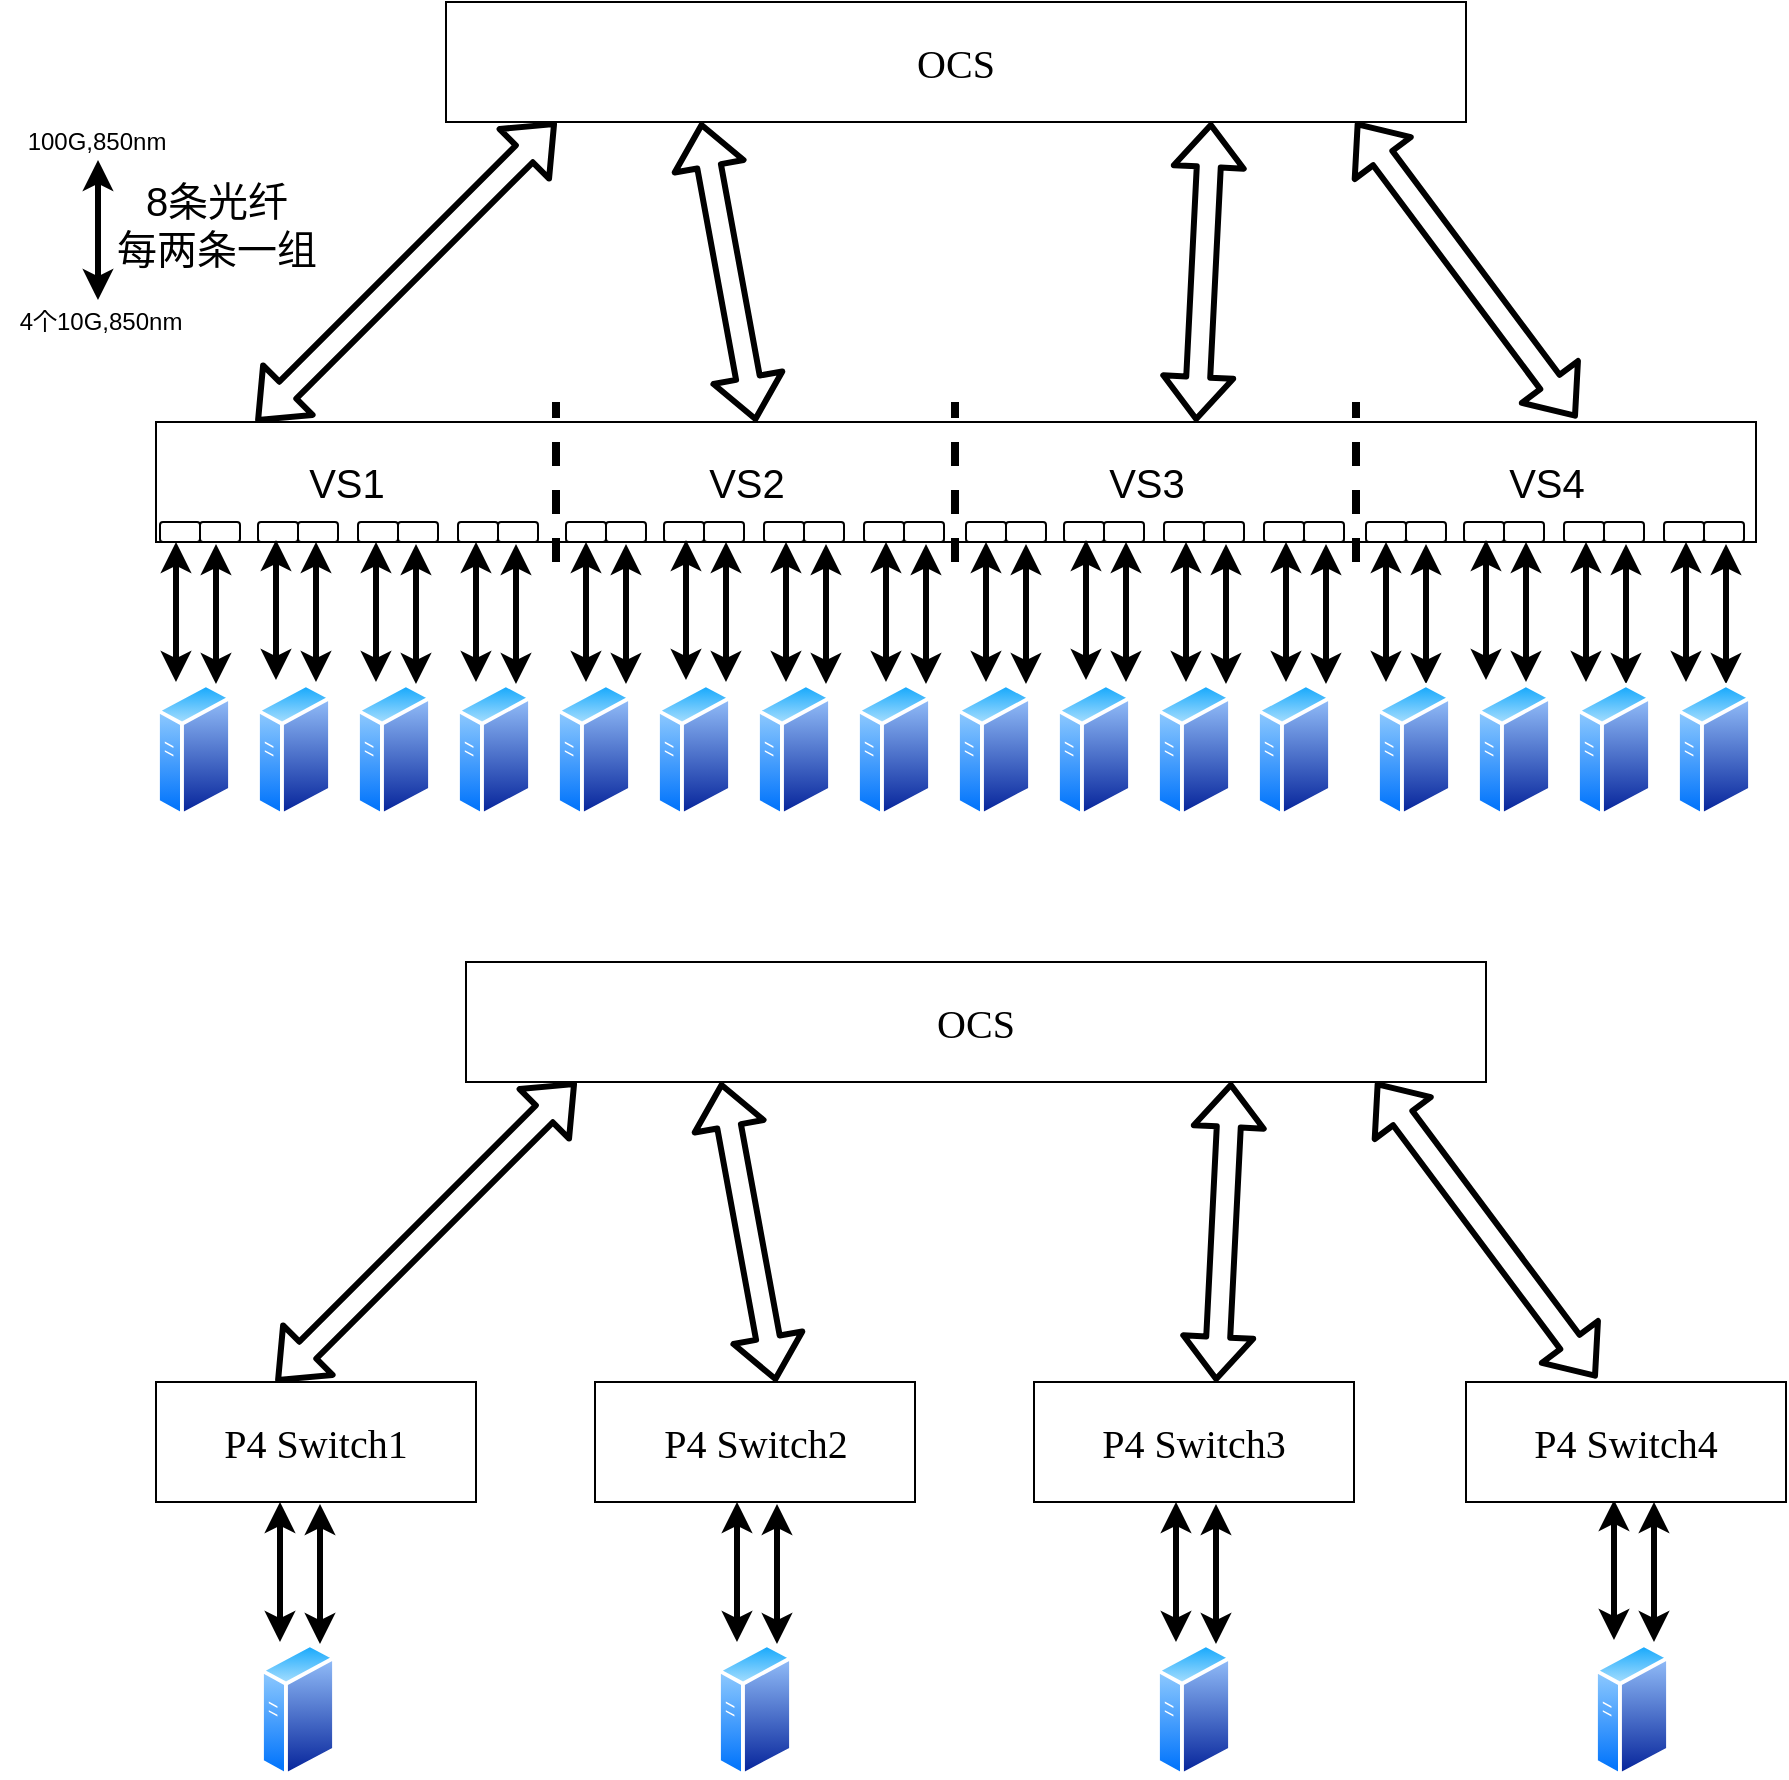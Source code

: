 <mxfile version="13.3.1" type="device"><diagram id="Zbfzdm3zHl3yhcTwbEre" name="Page-1"><mxGraphModel dx="1773" dy="624" grid="1" gridSize="10" guides="1" tooltips="1" connect="1" arrows="1" fold="1" page="1" pageScale="1" pageWidth="827" pageHeight="1169" math="0" shadow="0"><root><mxCell id="0"/><mxCell id="1" parent="0"/><mxCell id="KX4iB-2-bHSItp7Vtj6q-1" value="&lt;font face=&quot;Times New Roman&quot; style=&quot;font-size: 20px&quot;&gt;OCS&lt;/font&gt;" style="rounded=0;whiteSpace=wrap;html=1;" parent="1" vertex="1"><mxGeometry x="215" y="60" width="510" height="60" as="geometry"/></mxCell><mxCell id="KX4iB-2-bHSItp7Vtj6q-2" value="" style="rounded=0;whiteSpace=wrap;html=1;" parent="1" vertex="1"><mxGeometry x="70" y="270" width="800" height="60" as="geometry"/></mxCell><mxCell id="KX4iB-2-bHSItp7Vtj6q-3" value="" style="endArrow=none;dashed=1;html=1;strokeWidth=4;" parent="1" edge="1"><mxGeometry width="50" height="50" relative="1" as="geometry"><mxPoint x="270" y="340" as="sourcePoint"/><mxPoint x="270" y="260" as="targetPoint"/></mxGeometry></mxCell><mxCell id="KX4iB-2-bHSItp7Vtj6q-4" value="" style="endArrow=none;dashed=1;html=1;strokeWidth=4;" parent="1" edge="1"><mxGeometry width="50" height="50" relative="1" as="geometry"><mxPoint x="469.5" y="340" as="sourcePoint"/><mxPoint x="469.5" y="260" as="targetPoint"/></mxGeometry></mxCell><mxCell id="KX4iB-2-bHSItp7Vtj6q-5" value="" style="endArrow=none;dashed=1;html=1;strokeWidth=4;" parent="1" edge="1"><mxGeometry width="50" height="50" relative="1" as="geometry"><mxPoint x="670" y="340" as="sourcePoint"/><mxPoint x="670" y="260" as="targetPoint"/></mxGeometry></mxCell><mxCell id="KX4iB-2-bHSItp7Vtj6q-6" value="&lt;font style=&quot;font-size: 20px&quot;&gt;VS1&lt;/font&gt;" style="text;html=1;align=center;verticalAlign=middle;resizable=0;points=[];autosize=1;" parent="1" vertex="1"><mxGeometry x="140" y="290" width="50" height="20" as="geometry"/></mxCell><mxCell id="KX4iB-2-bHSItp7Vtj6q-7" value="&lt;font style=&quot;font-size: 20px&quot;&gt;VS2&lt;/font&gt;" style="text;html=1;align=center;verticalAlign=middle;resizable=0;points=[];autosize=1;" parent="1" vertex="1"><mxGeometry x="340" y="290" width="50" height="20" as="geometry"/></mxCell><mxCell id="KX4iB-2-bHSItp7Vtj6q-8" value="&lt;font style=&quot;font-size: 20px&quot;&gt;VS3&lt;/font&gt;" style="text;html=1;align=center;verticalAlign=middle;resizable=0;points=[];autosize=1;" parent="1" vertex="1"><mxGeometry x="540" y="290" width="50" height="20" as="geometry"/></mxCell><mxCell id="KX4iB-2-bHSItp7Vtj6q-9" value="&lt;font style=&quot;font-size: 20px&quot;&gt;VS4&lt;/font&gt;" style="text;html=1;align=center;verticalAlign=middle;resizable=0;points=[];autosize=1;" parent="1" vertex="1"><mxGeometry x="740" y="290" width="50" height="20" as="geometry"/></mxCell><mxCell id="KX4iB-2-bHSItp7Vtj6q-18" value="" style="group" parent="1" vertex="1" connectable="0"><mxGeometry x="72" y="320" width="189" height="10" as="geometry"/></mxCell><mxCell id="KX4iB-2-bHSItp7Vtj6q-10" value="" style="rounded=1;whiteSpace=wrap;html=1;" parent="KX4iB-2-bHSItp7Vtj6q-18" vertex="1"><mxGeometry width="20" height="10" as="geometry"/></mxCell><mxCell id="KX4iB-2-bHSItp7Vtj6q-11" value="" style="rounded=1;whiteSpace=wrap;html=1;" parent="KX4iB-2-bHSItp7Vtj6q-18" vertex="1"><mxGeometry x="20" width="20" height="10" as="geometry"/></mxCell><mxCell id="KX4iB-2-bHSItp7Vtj6q-12" value="" style="rounded=1;whiteSpace=wrap;html=1;" parent="KX4iB-2-bHSItp7Vtj6q-18" vertex="1"><mxGeometry x="49" width="20" height="10" as="geometry"/></mxCell><mxCell id="KX4iB-2-bHSItp7Vtj6q-13" value="" style="rounded=1;whiteSpace=wrap;html=1;" parent="KX4iB-2-bHSItp7Vtj6q-18" vertex="1"><mxGeometry x="69" width="20" height="10" as="geometry"/></mxCell><mxCell id="KX4iB-2-bHSItp7Vtj6q-14" value="" style="rounded=1;whiteSpace=wrap;html=1;" parent="KX4iB-2-bHSItp7Vtj6q-18" vertex="1"><mxGeometry x="99" width="20" height="10" as="geometry"/></mxCell><mxCell id="KX4iB-2-bHSItp7Vtj6q-15" value="" style="rounded=1;whiteSpace=wrap;html=1;" parent="KX4iB-2-bHSItp7Vtj6q-18" vertex="1"><mxGeometry x="119" width="20" height="10" as="geometry"/></mxCell><mxCell id="KX4iB-2-bHSItp7Vtj6q-16" value="" style="rounded=1;whiteSpace=wrap;html=1;" parent="KX4iB-2-bHSItp7Vtj6q-18" vertex="1"><mxGeometry x="149" width="20" height="10" as="geometry"/></mxCell><mxCell id="KX4iB-2-bHSItp7Vtj6q-17" value="" style="rounded=1;whiteSpace=wrap;html=1;" parent="KX4iB-2-bHSItp7Vtj6q-18" vertex="1"><mxGeometry x="169" width="20" height="10" as="geometry"/></mxCell><mxCell id="KX4iB-2-bHSItp7Vtj6q-31" value="" style="group" parent="1" vertex="1" connectable="0"><mxGeometry x="275" y="320" width="189" height="10" as="geometry"/></mxCell><mxCell id="KX4iB-2-bHSItp7Vtj6q-21" value="" style="group" parent="KX4iB-2-bHSItp7Vtj6q-31" vertex="1" connectable="0"><mxGeometry width="189" height="10" as="geometry"/></mxCell><mxCell id="KX4iB-2-bHSItp7Vtj6q-22" value="" style="rounded=1;whiteSpace=wrap;html=1;" parent="KX4iB-2-bHSItp7Vtj6q-21" vertex="1"><mxGeometry width="20" height="10" as="geometry"/></mxCell><mxCell id="KX4iB-2-bHSItp7Vtj6q-23" value="" style="rounded=1;whiteSpace=wrap;html=1;" parent="KX4iB-2-bHSItp7Vtj6q-21" vertex="1"><mxGeometry x="20" width="20" height="10" as="geometry"/></mxCell><mxCell id="KX4iB-2-bHSItp7Vtj6q-24" value="" style="rounded=1;whiteSpace=wrap;html=1;" parent="KX4iB-2-bHSItp7Vtj6q-21" vertex="1"><mxGeometry x="49" width="20" height="10" as="geometry"/></mxCell><mxCell id="KX4iB-2-bHSItp7Vtj6q-25" value="" style="rounded=1;whiteSpace=wrap;html=1;" parent="KX4iB-2-bHSItp7Vtj6q-21" vertex="1"><mxGeometry x="69" width="20" height="10" as="geometry"/></mxCell><mxCell id="KX4iB-2-bHSItp7Vtj6q-26" value="" style="rounded=1;whiteSpace=wrap;html=1;" parent="KX4iB-2-bHSItp7Vtj6q-21" vertex="1"><mxGeometry x="99" width="20" height="10" as="geometry"/></mxCell><mxCell id="KX4iB-2-bHSItp7Vtj6q-27" value="" style="rounded=1;whiteSpace=wrap;html=1;" parent="KX4iB-2-bHSItp7Vtj6q-21" vertex="1"><mxGeometry x="119" width="20" height="10" as="geometry"/></mxCell><mxCell id="KX4iB-2-bHSItp7Vtj6q-28" value="" style="rounded=1;whiteSpace=wrap;html=1;" parent="KX4iB-2-bHSItp7Vtj6q-21" vertex="1"><mxGeometry x="149" width="20" height="10" as="geometry"/></mxCell><mxCell id="KX4iB-2-bHSItp7Vtj6q-29" value="" style="rounded=1;whiteSpace=wrap;html=1;" parent="KX4iB-2-bHSItp7Vtj6q-21" vertex="1"><mxGeometry x="169" width="20" height="10" as="geometry"/></mxCell><mxCell id="NtA_Q5aKLzCHdAB634nQ-2" value="" style="endArrow=classic;html=1;entryX=0.5;entryY=1;entryDx=0;entryDy=0;strokeWidth=3;startArrow=classic;startFill=1;endFill=1;" parent="1" edge="1"><mxGeometry width="50" height="50" relative="1" as="geometry"><mxPoint x="80" y="400" as="sourcePoint"/><mxPoint x="80" y="330" as="targetPoint"/></mxGeometry></mxCell><mxCell id="NtA_Q5aKLzCHdAB634nQ-4" value="&lt;font style=&quot;font-size: 20px&quot;&gt;8条光纤&lt;br&gt;每两条一组&lt;br&gt;&lt;/font&gt;" style="text;html=1;align=center;verticalAlign=middle;resizable=0;points=[];autosize=1;" parent="1" vertex="1"><mxGeometry x="40" y="151" width="120" height="40" as="geometry"/></mxCell><mxCell id="NtA_Q5aKLzCHdAB634nQ-5" value="" style="endArrow=classic;html=1;entryX=0.5;entryY=1;entryDx=0;entryDy=0;strokeWidth=3;startArrow=classic;startFill=1;endFill=1;" parent="1" edge="1"><mxGeometry width="50" height="50" relative="1" as="geometry"><mxPoint x="41" y="209" as="sourcePoint"/><mxPoint x="41" y="139" as="targetPoint"/></mxGeometry></mxCell><mxCell id="NtA_Q5aKLzCHdAB634nQ-7" value="" style="endArrow=classic;html=1;entryX=0.5;entryY=1;entryDx=0;entryDy=0;strokeWidth=3;startArrow=classic;startFill=1;endFill=1;" parent="1" edge="1"><mxGeometry width="50" height="50" relative="1" as="geometry"><mxPoint x="100" y="401" as="sourcePoint"/><mxPoint x="100" y="331" as="targetPoint"/></mxGeometry></mxCell><mxCell id="NtA_Q5aKLzCHdAB634nQ-8" value="" style="endArrow=classic;html=1;entryX=0.5;entryY=1;entryDx=0;entryDy=0;strokeWidth=3;startArrow=classic;startFill=1;endFill=1;" parent="1" edge="1"><mxGeometry width="50" height="50" relative="1" as="geometry"><mxPoint x="130" y="399" as="sourcePoint"/><mxPoint x="130" y="329" as="targetPoint"/></mxGeometry></mxCell><mxCell id="NtA_Q5aKLzCHdAB634nQ-9" value="" style="endArrow=classic;html=1;entryX=0.5;entryY=1;entryDx=0;entryDy=0;strokeWidth=3;startArrow=classic;startFill=1;endFill=1;" parent="1" edge="1"><mxGeometry width="50" height="50" relative="1" as="geometry"><mxPoint x="150" y="400" as="sourcePoint"/><mxPoint x="150" y="330" as="targetPoint"/></mxGeometry></mxCell><mxCell id="NtA_Q5aKLzCHdAB634nQ-10" value="" style="endArrow=classic;html=1;entryX=0.5;entryY=1;entryDx=0;entryDy=0;strokeWidth=3;startArrow=classic;startFill=1;endFill=1;" parent="1" edge="1"><mxGeometry width="50" height="50" relative="1" as="geometry"><mxPoint x="180" y="400" as="sourcePoint"/><mxPoint x="180" y="330" as="targetPoint"/></mxGeometry></mxCell><mxCell id="NtA_Q5aKLzCHdAB634nQ-11" value="" style="endArrow=classic;html=1;entryX=0.5;entryY=1;entryDx=0;entryDy=0;strokeWidth=3;startArrow=classic;startFill=1;endFill=1;" parent="1" edge="1"><mxGeometry width="50" height="50" relative="1" as="geometry"><mxPoint x="200" y="401" as="sourcePoint"/><mxPoint x="200" y="331" as="targetPoint"/></mxGeometry></mxCell><mxCell id="NtA_Q5aKLzCHdAB634nQ-12" value="" style="endArrow=classic;html=1;entryX=0.5;entryY=1;entryDx=0;entryDy=0;strokeWidth=3;startArrow=classic;startFill=1;endFill=1;" parent="1" edge="1"><mxGeometry width="50" height="50" relative="1" as="geometry"><mxPoint x="230" y="400" as="sourcePoint"/><mxPoint x="230" y="330" as="targetPoint"/></mxGeometry></mxCell><mxCell id="NtA_Q5aKLzCHdAB634nQ-13" value="" style="endArrow=classic;html=1;entryX=0.5;entryY=1;entryDx=0;entryDy=0;strokeWidth=3;startArrow=classic;startFill=1;endFill=1;" parent="1" edge="1"><mxGeometry width="50" height="50" relative="1" as="geometry"><mxPoint x="250" y="401" as="sourcePoint"/><mxPoint x="250" y="331" as="targetPoint"/></mxGeometry></mxCell><mxCell id="NtA_Q5aKLzCHdAB634nQ-24" value="" style="endArrow=classic;html=1;entryX=0.5;entryY=1;entryDx=0;entryDy=0;strokeWidth=3;startArrow=classic;startFill=1;endFill=1;" parent="1" edge="1"><mxGeometry width="50" height="50" relative="1" as="geometry"><mxPoint x="285" y="400" as="sourcePoint"/><mxPoint x="285" y="330" as="targetPoint"/></mxGeometry></mxCell><mxCell id="NtA_Q5aKLzCHdAB634nQ-25" value="" style="endArrow=classic;html=1;entryX=0.5;entryY=1;entryDx=0;entryDy=0;strokeWidth=3;startArrow=classic;startFill=1;endFill=1;" parent="1" edge="1"><mxGeometry width="50" height="50" relative="1" as="geometry"><mxPoint x="305" y="401" as="sourcePoint"/><mxPoint x="305" y="331" as="targetPoint"/></mxGeometry></mxCell><mxCell id="NtA_Q5aKLzCHdAB634nQ-26" value="" style="endArrow=classic;html=1;entryX=0.5;entryY=1;entryDx=0;entryDy=0;strokeWidth=3;startArrow=classic;startFill=1;endFill=1;" parent="1" edge="1"><mxGeometry width="50" height="50" relative="1" as="geometry"><mxPoint x="335" y="399" as="sourcePoint"/><mxPoint x="335" y="329" as="targetPoint"/></mxGeometry></mxCell><mxCell id="NtA_Q5aKLzCHdAB634nQ-27" value="" style="endArrow=classic;html=1;entryX=0.5;entryY=1;entryDx=0;entryDy=0;strokeWidth=3;startArrow=classic;startFill=1;endFill=1;" parent="1" edge="1"><mxGeometry width="50" height="50" relative="1" as="geometry"><mxPoint x="355" y="400" as="sourcePoint"/><mxPoint x="355" y="330" as="targetPoint"/></mxGeometry></mxCell><mxCell id="NtA_Q5aKLzCHdAB634nQ-28" value="" style="endArrow=classic;html=1;entryX=0.5;entryY=1;entryDx=0;entryDy=0;strokeWidth=3;startArrow=classic;startFill=1;endFill=1;" parent="1" edge="1"><mxGeometry width="50" height="50" relative="1" as="geometry"><mxPoint x="385" y="400" as="sourcePoint"/><mxPoint x="385" y="330" as="targetPoint"/></mxGeometry></mxCell><mxCell id="NtA_Q5aKLzCHdAB634nQ-29" value="" style="endArrow=classic;html=1;entryX=0.5;entryY=1;entryDx=0;entryDy=0;strokeWidth=3;startArrow=classic;startFill=1;endFill=1;" parent="1" edge="1"><mxGeometry width="50" height="50" relative="1" as="geometry"><mxPoint x="405" y="401" as="sourcePoint"/><mxPoint x="405" y="331" as="targetPoint"/></mxGeometry></mxCell><mxCell id="NtA_Q5aKLzCHdAB634nQ-30" value="" style="endArrow=classic;html=1;entryX=0.5;entryY=1;entryDx=0;entryDy=0;strokeWidth=3;startArrow=classic;startFill=1;endFill=1;" parent="1" edge="1"><mxGeometry width="50" height="50" relative="1" as="geometry"><mxPoint x="435" y="400" as="sourcePoint"/><mxPoint x="435" y="330" as="targetPoint"/></mxGeometry></mxCell><mxCell id="NtA_Q5aKLzCHdAB634nQ-31" value="" style="endArrow=classic;html=1;entryX=0.5;entryY=1;entryDx=0;entryDy=0;strokeWidth=3;startArrow=classic;startFill=1;endFill=1;" parent="1" edge="1"><mxGeometry width="50" height="50" relative="1" as="geometry"><mxPoint x="455" y="401" as="sourcePoint"/><mxPoint x="455" y="331" as="targetPoint"/></mxGeometry></mxCell><mxCell id="NtA_Q5aKLzCHdAB634nQ-40" value="" style="group" parent="1" vertex="1" connectable="0"><mxGeometry x="475" y="320" width="189" height="10" as="geometry"/></mxCell><mxCell id="NtA_Q5aKLzCHdAB634nQ-41" value="" style="group" parent="NtA_Q5aKLzCHdAB634nQ-40" vertex="1" connectable="0"><mxGeometry width="189" height="10" as="geometry"/></mxCell><mxCell id="NtA_Q5aKLzCHdAB634nQ-42" value="" style="rounded=1;whiteSpace=wrap;html=1;" parent="NtA_Q5aKLzCHdAB634nQ-41" vertex="1"><mxGeometry width="20" height="10" as="geometry"/></mxCell><mxCell id="NtA_Q5aKLzCHdAB634nQ-43" value="" style="rounded=1;whiteSpace=wrap;html=1;" parent="NtA_Q5aKLzCHdAB634nQ-41" vertex="1"><mxGeometry x="20" width="20" height="10" as="geometry"/></mxCell><mxCell id="NtA_Q5aKLzCHdAB634nQ-44" value="" style="rounded=1;whiteSpace=wrap;html=1;" parent="NtA_Q5aKLzCHdAB634nQ-41" vertex="1"><mxGeometry x="49" width="20" height="10" as="geometry"/></mxCell><mxCell id="NtA_Q5aKLzCHdAB634nQ-45" value="" style="rounded=1;whiteSpace=wrap;html=1;" parent="NtA_Q5aKLzCHdAB634nQ-41" vertex="1"><mxGeometry x="69" width="20" height="10" as="geometry"/></mxCell><mxCell id="NtA_Q5aKLzCHdAB634nQ-46" value="" style="rounded=1;whiteSpace=wrap;html=1;" parent="NtA_Q5aKLzCHdAB634nQ-41" vertex="1"><mxGeometry x="99" width="20" height="10" as="geometry"/></mxCell><mxCell id="NtA_Q5aKLzCHdAB634nQ-47" value="" style="rounded=1;whiteSpace=wrap;html=1;" parent="NtA_Q5aKLzCHdAB634nQ-41" vertex="1"><mxGeometry x="119" width="20" height="10" as="geometry"/></mxCell><mxCell id="NtA_Q5aKLzCHdAB634nQ-48" value="" style="rounded=1;whiteSpace=wrap;html=1;" parent="NtA_Q5aKLzCHdAB634nQ-41" vertex="1"><mxGeometry x="149" width="20" height="10" as="geometry"/></mxCell><mxCell id="NtA_Q5aKLzCHdAB634nQ-49" value="" style="rounded=1;whiteSpace=wrap;html=1;" parent="NtA_Q5aKLzCHdAB634nQ-41" vertex="1"><mxGeometry x="169" width="20" height="10" as="geometry"/></mxCell><mxCell id="NtA_Q5aKLzCHdAB634nQ-50" value="" style="endArrow=classic;html=1;entryX=0.5;entryY=1;entryDx=0;entryDy=0;strokeWidth=3;startArrow=classic;startFill=1;endFill=1;" parent="1" edge="1"><mxGeometry width="50" height="50" relative="1" as="geometry"><mxPoint x="485" y="400" as="sourcePoint"/><mxPoint x="485" y="330" as="targetPoint"/></mxGeometry></mxCell><mxCell id="NtA_Q5aKLzCHdAB634nQ-51" value="" style="endArrow=classic;html=1;entryX=0.5;entryY=1;entryDx=0;entryDy=0;strokeWidth=3;startArrow=classic;startFill=1;endFill=1;" parent="1" edge="1"><mxGeometry width="50" height="50" relative="1" as="geometry"><mxPoint x="505" y="401" as="sourcePoint"/><mxPoint x="505" y="331" as="targetPoint"/></mxGeometry></mxCell><mxCell id="NtA_Q5aKLzCHdAB634nQ-52" value="" style="endArrow=classic;html=1;entryX=0.5;entryY=1;entryDx=0;entryDy=0;strokeWidth=3;startArrow=classic;startFill=1;endFill=1;" parent="1" edge="1"><mxGeometry width="50" height="50" relative="1" as="geometry"><mxPoint x="535" y="399" as="sourcePoint"/><mxPoint x="535" y="329" as="targetPoint"/></mxGeometry></mxCell><mxCell id="NtA_Q5aKLzCHdAB634nQ-53" value="" style="endArrow=classic;html=1;entryX=0.5;entryY=1;entryDx=0;entryDy=0;strokeWidth=3;startArrow=classic;startFill=1;endFill=1;" parent="1" edge="1"><mxGeometry width="50" height="50" relative="1" as="geometry"><mxPoint x="555" y="400" as="sourcePoint"/><mxPoint x="555" y="330" as="targetPoint"/></mxGeometry></mxCell><mxCell id="NtA_Q5aKLzCHdAB634nQ-54" value="" style="endArrow=classic;html=1;entryX=0.5;entryY=1;entryDx=0;entryDy=0;strokeWidth=3;startArrow=classic;startFill=1;endFill=1;" parent="1" edge="1"><mxGeometry width="50" height="50" relative="1" as="geometry"><mxPoint x="585" y="400" as="sourcePoint"/><mxPoint x="585" y="330" as="targetPoint"/></mxGeometry></mxCell><mxCell id="NtA_Q5aKLzCHdAB634nQ-55" value="" style="endArrow=classic;html=1;entryX=0.5;entryY=1;entryDx=0;entryDy=0;strokeWidth=3;startArrow=classic;startFill=1;endFill=1;" parent="1" edge="1"><mxGeometry width="50" height="50" relative="1" as="geometry"><mxPoint x="605" y="401" as="sourcePoint"/><mxPoint x="605" y="331" as="targetPoint"/></mxGeometry></mxCell><mxCell id="NtA_Q5aKLzCHdAB634nQ-56" value="" style="endArrow=classic;html=1;entryX=0.5;entryY=1;entryDx=0;entryDy=0;strokeWidth=3;startArrow=classic;startFill=1;endFill=1;" parent="1" edge="1"><mxGeometry width="50" height="50" relative="1" as="geometry"><mxPoint x="635" y="400" as="sourcePoint"/><mxPoint x="635" y="330" as="targetPoint"/></mxGeometry></mxCell><mxCell id="NtA_Q5aKLzCHdAB634nQ-57" value="" style="endArrow=classic;html=1;entryX=0.5;entryY=1;entryDx=0;entryDy=0;strokeWidth=3;startArrow=classic;startFill=1;endFill=1;" parent="1" edge="1"><mxGeometry width="50" height="50" relative="1" as="geometry"><mxPoint x="655" y="401" as="sourcePoint"/><mxPoint x="655" y="331" as="targetPoint"/></mxGeometry></mxCell><mxCell id="NtA_Q5aKLzCHdAB634nQ-66" value="" style="group" parent="1" vertex="1" connectable="0"><mxGeometry x="675" y="320" width="189" height="10" as="geometry"/></mxCell><mxCell id="NtA_Q5aKLzCHdAB634nQ-67" value="" style="group" parent="NtA_Q5aKLzCHdAB634nQ-66" vertex="1" connectable="0"><mxGeometry width="189" height="10" as="geometry"/></mxCell><mxCell id="NtA_Q5aKLzCHdAB634nQ-68" value="" style="rounded=1;whiteSpace=wrap;html=1;" parent="NtA_Q5aKLzCHdAB634nQ-67" vertex="1"><mxGeometry width="20" height="10" as="geometry"/></mxCell><mxCell id="NtA_Q5aKLzCHdAB634nQ-69" value="" style="rounded=1;whiteSpace=wrap;html=1;" parent="NtA_Q5aKLzCHdAB634nQ-67" vertex="1"><mxGeometry x="20" width="20" height="10" as="geometry"/></mxCell><mxCell id="NtA_Q5aKLzCHdAB634nQ-70" value="" style="rounded=1;whiteSpace=wrap;html=1;" parent="NtA_Q5aKLzCHdAB634nQ-67" vertex="1"><mxGeometry x="49" width="20" height="10" as="geometry"/></mxCell><mxCell id="NtA_Q5aKLzCHdAB634nQ-71" value="" style="rounded=1;whiteSpace=wrap;html=1;" parent="NtA_Q5aKLzCHdAB634nQ-67" vertex="1"><mxGeometry x="69" width="20" height="10" as="geometry"/></mxCell><mxCell id="NtA_Q5aKLzCHdAB634nQ-72" value="" style="rounded=1;whiteSpace=wrap;html=1;" parent="NtA_Q5aKLzCHdAB634nQ-67" vertex="1"><mxGeometry x="99" width="20" height="10" as="geometry"/></mxCell><mxCell id="NtA_Q5aKLzCHdAB634nQ-73" value="" style="rounded=1;whiteSpace=wrap;html=1;" parent="NtA_Q5aKLzCHdAB634nQ-67" vertex="1"><mxGeometry x="119" width="20" height="10" as="geometry"/></mxCell><mxCell id="NtA_Q5aKLzCHdAB634nQ-74" value="" style="rounded=1;whiteSpace=wrap;html=1;" parent="NtA_Q5aKLzCHdAB634nQ-67" vertex="1"><mxGeometry x="149" width="20" height="10" as="geometry"/></mxCell><mxCell id="NtA_Q5aKLzCHdAB634nQ-75" value="" style="rounded=1;whiteSpace=wrap;html=1;" parent="NtA_Q5aKLzCHdAB634nQ-67" vertex="1"><mxGeometry x="169" width="20" height="10" as="geometry"/></mxCell><mxCell id="NtA_Q5aKLzCHdAB634nQ-76" value="" style="endArrow=classic;html=1;entryX=0.5;entryY=1;entryDx=0;entryDy=0;strokeWidth=3;startArrow=classic;startFill=1;endFill=1;" parent="1" edge="1"><mxGeometry width="50" height="50" relative="1" as="geometry"><mxPoint x="685" y="400" as="sourcePoint"/><mxPoint x="685" y="330" as="targetPoint"/></mxGeometry></mxCell><mxCell id="NtA_Q5aKLzCHdAB634nQ-77" value="" style="endArrow=classic;html=1;entryX=0.5;entryY=1;entryDx=0;entryDy=0;strokeWidth=3;startArrow=classic;startFill=1;endFill=1;" parent="1" edge="1"><mxGeometry width="50" height="50" relative="1" as="geometry"><mxPoint x="705" y="401" as="sourcePoint"/><mxPoint x="705" y="331" as="targetPoint"/></mxGeometry></mxCell><mxCell id="NtA_Q5aKLzCHdAB634nQ-78" value="" style="endArrow=classic;html=1;entryX=0.5;entryY=1;entryDx=0;entryDy=0;strokeWidth=3;startArrow=classic;startFill=1;endFill=1;" parent="1" edge="1"><mxGeometry width="50" height="50" relative="1" as="geometry"><mxPoint x="735" y="399" as="sourcePoint"/><mxPoint x="735" y="329" as="targetPoint"/></mxGeometry></mxCell><mxCell id="NtA_Q5aKLzCHdAB634nQ-79" value="" style="endArrow=classic;html=1;entryX=0.5;entryY=1;entryDx=0;entryDy=0;strokeWidth=3;startArrow=classic;startFill=1;endFill=1;" parent="1" edge="1"><mxGeometry width="50" height="50" relative="1" as="geometry"><mxPoint x="755" y="400" as="sourcePoint"/><mxPoint x="755" y="330" as="targetPoint"/></mxGeometry></mxCell><mxCell id="NtA_Q5aKLzCHdAB634nQ-80" value="" style="endArrow=classic;html=1;entryX=0.5;entryY=1;entryDx=0;entryDy=0;strokeWidth=3;startArrow=classic;startFill=1;endFill=1;" parent="1" edge="1"><mxGeometry width="50" height="50" relative="1" as="geometry"><mxPoint x="785" y="400" as="sourcePoint"/><mxPoint x="785" y="330" as="targetPoint"/></mxGeometry></mxCell><mxCell id="NtA_Q5aKLzCHdAB634nQ-81" value="" style="endArrow=classic;html=1;entryX=0.5;entryY=1;entryDx=0;entryDy=0;strokeWidth=3;startArrow=classic;startFill=1;endFill=1;" parent="1" edge="1"><mxGeometry width="50" height="50" relative="1" as="geometry"><mxPoint x="805" y="401" as="sourcePoint"/><mxPoint x="805" y="331" as="targetPoint"/></mxGeometry></mxCell><mxCell id="NtA_Q5aKLzCHdAB634nQ-82" value="" style="endArrow=classic;html=1;entryX=0.5;entryY=1;entryDx=0;entryDy=0;strokeWidth=3;startArrow=classic;startFill=1;endFill=1;" parent="1" edge="1"><mxGeometry width="50" height="50" relative="1" as="geometry"><mxPoint x="835" y="400" as="sourcePoint"/><mxPoint x="835" y="330" as="targetPoint"/></mxGeometry></mxCell><mxCell id="NtA_Q5aKLzCHdAB634nQ-83" value="" style="endArrow=classic;html=1;entryX=0.5;entryY=1;entryDx=0;entryDy=0;strokeWidth=3;startArrow=classic;startFill=1;endFill=1;" parent="1" edge="1"><mxGeometry width="50" height="50" relative="1" as="geometry"><mxPoint x="855" y="401" as="sourcePoint"/><mxPoint x="855" y="331" as="targetPoint"/></mxGeometry></mxCell><mxCell id="NtA_Q5aKLzCHdAB634nQ-92" value="" style="shape=flexArrow;endArrow=classic;startArrow=classic;html=1;strokeWidth=3;entryX=0.108;entryY=1;entryDx=0;entryDy=0;entryPerimeter=0;" parent="1" target="KX4iB-2-bHSItp7Vtj6q-1" edge="1"><mxGeometry width="50" height="50" relative="1" as="geometry"><mxPoint x="120" y="270" as="sourcePoint"/><mxPoint x="170" y="220" as="targetPoint"/></mxGeometry></mxCell><mxCell id="NtA_Q5aKLzCHdAB634nQ-93" value="" style="shape=flexArrow;endArrow=classic;startArrow=classic;html=1;strokeWidth=3;exitX=0.375;exitY=0;exitDx=0;exitDy=0;exitPerimeter=0;entryX=0.25;entryY=1;entryDx=0;entryDy=0;" parent="1" source="KX4iB-2-bHSItp7Vtj6q-2" target="KX4iB-2-bHSItp7Vtj6q-1" edge="1"><mxGeometry width="50" height="50" relative="1" as="geometry"><mxPoint x="460" y="290" as="sourcePoint"/><mxPoint x="510" y="240" as="targetPoint"/></mxGeometry></mxCell><mxCell id="NtA_Q5aKLzCHdAB634nQ-94" value="" style="shape=flexArrow;endArrow=classic;startArrow=classic;html=1;strokeWidth=3;entryX=0.75;entryY=1;entryDx=0;entryDy=0;exitX=0.65;exitY=0;exitDx=0;exitDy=0;exitPerimeter=0;" parent="1" source="KX4iB-2-bHSItp7Vtj6q-2" target="KX4iB-2-bHSItp7Vtj6q-1" edge="1"><mxGeometry width="50" height="50" relative="1" as="geometry"><mxPoint x="460" y="290" as="sourcePoint"/><mxPoint x="510" y="240" as="targetPoint"/></mxGeometry></mxCell><mxCell id="NtA_Q5aKLzCHdAB634nQ-95" value="" style="shape=flexArrow;endArrow=classic;startArrow=classic;html=1;strokeWidth=3;entryX=0.892;entryY=1;entryDx=0;entryDy=0;entryPerimeter=0;exitX=0.888;exitY=-0.033;exitDx=0;exitDy=0;exitPerimeter=0;" parent="1" source="KX4iB-2-bHSItp7Vtj6q-2" target="KX4iB-2-bHSItp7Vtj6q-1" edge="1"><mxGeometry width="50" height="50" relative="1" as="geometry"><mxPoint x="790" y="268" as="sourcePoint"/><mxPoint x="720" y="130" as="targetPoint"/></mxGeometry></mxCell><mxCell id="NtA_Q5aKLzCHdAB634nQ-96" value="" style="aspect=fixed;perimeter=ellipsePerimeter;html=1;align=center;shadow=0;dashed=0;spacingTop=3;image;image=img/lib/active_directory/generic_server.svg;" parent="1" vertex="1"><mxGeometry x="70" y="400" width="38" height="67.86" as="geometry"/></mxCell><mxCell id="NtA_Q5aKLzCHdAB634nQ-97" value="" style="aspect=fixed;perimeter=ellipsePerimeter;html=1;align=center;shadow=0;dashed=0;spacingTop=3;image;image=img/lib/active_directory/generic_server.svg;" parent="1" vertex="1"><mxGeometry x="120" y="400" width="38" height="67.86" as="geometry"/></mxCell><mxCell id="NtA_Q5aKLzCHdAB634nQ-98" value="" style="aspect=fixed;perimeter=ellipsePerimeter;html=1;align=center;shadow=0;dashed=0;spacingTop=3;image;image=img/lib/active_directory/generic_server.svg;" parent="1" vertex="1"><mxGeometry x="170" y="400" width="38" height="67.86" as="geometry"/></mxCell><mxCell id="NtA_Q5aKLzCHdAB634nQ-99" value="" style="aspect=fixed;perimeter=ellipsePerimeter;html=1;align=center;shadow=0;dashed=0;spacingTop=3;image;image=img/lib/active_directory/generic_server.svg;" parent="1" vertex="1"><mxGeometry x="220" y="400" width="38" height="67.86" as="geometry"/></mxCell><mxCell id="NtA_Q5aKLzCHdAB634nQ-100" value="" style="aspect=fixed;perimeter=ellipsePerimeter;html=1;align=center;shadow=0;dashed=0;spacingTop=3;image;image=img/lib/active_directory/generic_server.svg;" parent="1" vertex="1"><mxGeometry x="270" y="400" width="38" height="67.86" as="geometry"/></mxCell><mxCell id="NtA_Q5aKLzCHdAB634nQ-101" value="" style="aspect=fixed;perimeter=ellipsePerimeter;html=1;align=center;shadow=0;dashed=0;spacingTop=3;image;image=img/lib/active_directory/generic_server.svg;" parent="1" vertex="1"><mxGeometry x="320" y="400" width="38" height="67.86" as="geometry"/></mxCell><mxCell id="NtA_Q5aKLzCHdAB634nQ-102" value="" style="aspect=fixed;perimeter=ellipsePerimeter;html=1;align=center;shadow=0;dashed=0;spacingTop=3;image;image=img/lib/active_directory/generic_server.svg;" parent="1" vertex="1"><mxGeometry x="370" y="400" width="38" height="67.86" as="geometry"/></mxCell><mxCell id="NtA_Q5aKLzCHdAB634nQ-103" value="" style="aspect=fixed;perimeter=ellipsePerimeter;html=1;align=center;shadow=0;dashed=0;spacingTop=3;image;image=img/lib/active_directory/generic_server.svg;" parent="1" vertex="1"><mxGeometry x="420" y="400" width="38" height="67.86" as="geometry"/></mxCell><mxCell id="NtA_Q5aKLzCHdAB634nQ-104" value="" style="aspect=fixed;perimeter=ellipsePerimeter;html=1;align=center;shadow=0;dashed=0;spacingTop=3;image;image=img/lib/active_directory/generic_server.svg;" parent="1" vertex="1"><mxGeometry x="470" y="400" width="38" height="67.86" as="geometry"/></mxCell><mxCell id="NtA_Q5aKLzCHdAB634nQ-105" value="" style="aspect=fixed;perimeter=ellipsePerimeter;html=1;align=center;shadow=0;dashed=0;spacingTop=3;image;image=img/lib/active_directory/generic_server.svg;" parent="1" vertex="1"><mxGeometry x="520" y="400" width="38" height="67.86" as="geometry"/></mxCell><mxCell id="NtA_Q5aKLzCHdAB634nQ-106" value="" style="aspect=fixed;perimeter=ellipsePerimeter;html=1;align=center;shadow=0;dashed=0;spacingTop=3;image;image=img/lib/active_directory/generic_server.svg;" parent="1" vertex="1"><mxGeometry x="570" y="400" width="38" height="67.86" as="geometry"/></mxCell><mxCell id="NtA_Q5aKLzCHdAB634nQ-107" value="" style="aspect=fixed;perimeter=ellipsePerimeter;html=1;align=center;shadow=0;dashed=0;spacingTop=3;image;image=img/lib/active_directory/generic_server.svg;" parent="1" vertex="1"><mxGeometry x="620" y="400" width="38" height="67.86" as="geometry"/></mxCell><mxCell id="NtA_Q5aKLzCHdAB634nQ-108" value="" style="aspect=fixed;perimeter=ellipsePerimeter;html=1;align=center;shadow=0;dashed=0;spacingTop=3;image;image=img/lib/active_directory/generic_server.svg;" parent="1" vertex="1"><mxGeometry x="680" y="400" width="38" height="67.86" as="geometry"/></mxCell><mxCell id="NtA_Q5aKLzCHdAB634nQ-109" value="" style="aspect=fixed;perimeter=ellipsePerimeter;html=1;align=center;shadow=0;dashed=0;spacingTop=3;image;image=img/lib/active_directory/generic_server.svg;" parent="1" vertex="1"><mxGeometry x="730" y="400" width="38" height="67.86" as="geometry"/></mxCell><mxCell id="NtA_Q5aKLzCHdAB634nQ-110" value="" style="aspect=fixed;perimeter=ellipsePerimeter;html=1;align=center;shadow=0;dashed=0;spacingTop=3;image;image=img/lib/active_directory/generic_server.svg;" parent="1" vertex="1"><mxGeometry x="780" y="400" width="38" height="67.86" as="geometry"/></mxCell><mxCell id="NtA_Q5aKLzCHdAB634nQ-111" value="" style="aspect=fixed;perimeter=ellipsePerimeter;html=1;align=center;shadow=0;dashed=0;spacingTop=3;image;image=img/lib/active_directory/generic_server.svg;" parent="1" vertex="1"><mxGeometry x="830" y="400" width="38" height="67.86" as="geometry"/></mxCell><mxCell id="NtA_Q5aKLzCHdAB634nQ-112" value="100G,850nm" style="text;html=1;align=center;verticalAlign=middle;resizable=0;points=[];autosize=1;" parent="1" vertex="1"><mxGeometry y="120" width="80" height="20" as="geometry"/></mxCell><mxCell id="NtA_Q5aKLzCHdAB634nQ-113" value="4个10G,850nm" style="text;html=1;align=center;verticalAlign=middle;resizable=0;points=[];autosize=1;" parent="1" vertex="1"><mxGeometry x="-8" y="210" width="100" height="20" as="geometry"/></mxCell><mxCell id="Od2wRik3F-WteLXfeITV-1" value="&lt;font face=&quot;Times New Roman&quot; style=&quot;font-size: 20px&quot;&gt;OCS&lt;/font&gt;" style="rounded=0;whiteSpace=wrap;html=1;" vertex="1" parent="1"><mxGeometry x="225" y="540" width="510" height="60" as="geometry"/></mxCell><mxCell id="Od2wRik3F-WteLXfeITV-29" value="" style="endArrow=classic;html=1;entryX=0.5;entryY=1;entryDx=0;entryDy=0;strokeWidth=3;startArrow=classic;startFill=1;endFill=1;" edge="1" parent="1"><mxGeometry width="50" height="50" relative="1" as="geometry"><mxPoint x="132" y="880" as="sourcePoint"/><mxPoint x="132" y="810" as="targetPoint"/></mxGeometry></mxCell><mxCell id="Od2wRik3F-WteLXfeITV-32" value="" style="endArrow=classic;html=1;entryX=0.5;entryY=1;entryDx=0;entryDy=0;strokeWidth=3;startArrow=classic;startFill=1;endFill=1;" edge="1" parent="1"><mxGeometry width="50" height="50" relative="1" as="geometry"><mxPoint x="152" y="881" as="sourcePoint"/><mxPoint x="152" y="811" as="targetPoint"/></mxGeometry></mxCell><mxCell id="Od2wRik3F-WteLXfeITV-33" value="" style="endArrow=classic;html=1;entryX=0.5;entryY=1;entryDx=0;entryDy=0;strokeWidth=3;startArrow=classic;startFill=1;endFill=1;" edge="1" parent="1"><mxGeometry width="50" height="50" relative="1" as="geometry"><mxPoint x="799" y="879" as="sourcePoint"/><mxPoint x="799" y="809" as="targetPoint"/></mxGeometry></mxCell><mxCell id="Od2wRik3F-WteLXfeITV-34" value="" style="endArrow=classic;html=1;entryX=0.5;entryY=1;entryDx=0;entryDy=0;strokeWidth=3;startArrow=classic;startFill=1;endFill=1;" edge="1" parent="1"><mxGeometry width="50" height="50" relative="1" as="geometry"><mxPoint x="819" y="880" as="sourcePoint"/><mxPoint x="819" y="810" as="targetPoint"/></mxGeometry></mxCell><mxCell id="Od2wRik3F-WteLXfeITV-35" value="" style="endArrow=classic;html=1;entryX=0.5;entryY=1;entryDx=0;entryDy=0;strokeWidth=3;startArrow=classic;startFill=1;endFill=1;" edge="1" parent="1"><mxGeometry width="50" height="50" relative="1" as="geometry"><mxPoint x="580" y="880" as="sourcePoint"/><mxPoint x="580" y="810" as="targetPoint"/></mxGeometry></mxCell><mxCell id="Od2wRik3F-WteLXfeITV-36" value="" style="endArrow=classic;html=1;entryX=0.5;entryY=1;entryDx=0;entryDy=0;strokeWidth=3;startArrow=classic;startFill=1;endFill=1;" edge="1" parent="1"><mxGeometry width="50" height="50" relative="1" as="geometry"><mxPoint x="600" y="881" as="sourcePoint"/><mxPoint x="600" y="811" as="targetPoint"/></mxGeometry></mxCell><mxCell id="Od2wRik3F-WteLXfeITV-37" value="" style="endArrow=classic;html=1;entryX=0.5;entryY=1;entryDx=0;entryDy=0;strokeWidth=3;startArrow=classic;startFill=1;endFill=1;" edge="1" parent="1"><mxGeometry width="50" height="50" relative="1" as="geometry"><mxPoint x="360.5" y="880" as="sourcePoint"/><mxPoint x="360.5" y="810" as="targetPoint"/></mxGeometry></mxCell><mxCell id="Od2wRik3F-WteLXfeITV-38" value="" style="endArrow=classic;html=1;entryX=0.5;entryY=1;entryDx=0;entryDy=0;strokeWidth=3;startArrow=classic;startFill=1;endFill=1;" edge="1" parent="1"><mxGeometry width="50" height="50" relative="1" as="geometry"><mxPoint x="380.5" y="881" as="sourcePoint"/><mxPoint x="380.5" y="811" as="targetPoint"/></mxGeometry></mxCell><mxCell id="Od2wRik3F-WteLXfeITV-83" value="" style="shape=flexArrow;endArrow=classic;startArrow=classic;html=1;strokeWidth=3;entryX=0.108;entryY=1;entryDx=0;entryDy=0;entryPerimeter=0;" edge="1" parent="1" target="Od2wRik3F-WteLXfeITV-1"><mxGeometry width="50" height="50" relative="1" as="geometry"><mxPoint x="130" y="750" as="sourcePoint"/><mxPoint x="180" y="700" as="targetPoint"/></mxGeometry></mxCell><mxCell id="Od2wRik3F-WteLXfeITV-84" value="" style="shape=flexArrow;endArrow=classic;startArrow=classic;html=1;strokeWidth=3;exitX=0.375;exitY=0;exitDx=0;exitDy=0;exitPerimeter=0;entryX=0.25;entryY=1;entryDx=0;entryDy=0;" edge="1" parent="1" target="Od2wRik3F-WteLXfeITV-1"><mxGeometry width="50" height="50" relative="1" as="geometry"><mxPoint x="380" y="750" as="sourcePoint"/><mxPoint x="520" y="720" as="targetPoint"/></mxGeometry></mxCell><mxCell id="Od2wRik3F-WteLXfeITV-85" value="" style="shape=flexArrow;endArrow=classic;startArrow=classic;html=1;strokeWidth=3;entryX=0.75;entryY=1;entryDx=0;entryDy=0;exitX=0.65;exitY=0;exitDx=0;exitDy=0;exitPerimeter=0;" edge="1" parent="1" target="Od2wRik3F-WteLXfeITV-1"><mxGeometry width="50" height="50" relative="1" as="geometry"><mxPoint x="600" y="750" as="sourcePoint"/><mxPoint x="520" y="720" as="targetPoint"/></mxGeometry></mxCell><mxCell id="Od2wRik3F-WteLXfeITV-86" value="" style="shape=flexArrow;endArrow=classic;startArrow=classic;html=1;strokeWidth=3;entryX=0.892;entryY=1;entryDx=0;entryDy=0;entryPerimeter=0;exitX=0.888;exitY=-0.033;exitDx=0;exitDy=0;exitPerimeter=0;" edge="1" parent="1" target="Od2wRik3F-WteLXfeITV-1"><mxGeometry width="50" height="50" relative="1" as="geometry"><mxPoint x="790.4" y="748.02" as="sourcePoint"/><mxPoint x="730" y="610" as="targetPoint"/></mxGeometry></mxCell><mxCell id="Od2wRik3F-WteLXfeITV-87" value="" style="aspect=fixed;perimeter=ellipsePerimeter;html=1;align=center;shadow=0;dashed=0;spacingTop=3;image;image=img/lib/active_directory/generic_server.svg;" vertex="1" parent="1"><mxGeometry x="122" y="880" width="38" height="67.86" as="geometry"/></mxCell><mxCell id="Od2wRik3F-WteLXfeITV-88" value="" style="aspect=fixed;perimeter=ellipsePerimeter;html=1;align=center;shadow=0;dashed=0;spacingTop=3;image;image=img/lib/active_directory/generic_server.svg;" vertex="1" parent="1"><mxGeometry x="789" y="880" width="38" height="67.86" as="geometry"/></mxCell><mxCell id="Od2wRik3F-WteLXfeITV-89" value="" style="aspect=fixed;perimeter=ellipsePerimeter;html=1;align=center;shadow=0;dashed=0;spacingTop=3;image;image=img/lib/active_directory/generic_server.svg;" vertex="1" parent="1"><mxGeometry x="570" y="880" width="38" height="67.86" as="geometry"/></mxCell><mxCell id="Od2wRik3F-WteLXfeITV-90" value="" style="aspect=fixed;perimeter=ellipsePerimeter;html=1;align=center;shadow=0;dashed=0;spacingTop=3;image;image=img/lib/active_directory/generic_server.svg;" vertex="1" parent="1"><mxGeometry x="350.5" y="880" width="38" height="67.86" as="geometry"/></mxCell><mxCell id="Od2wRik3F-WteLXfeITV-105" value="&lt;font face=&quot;Times New Roman&quot; style=&quot;font-size: 20px&quot;&gt;P4 Switch1&lt;/font&gt;" style="rounded=0;whiteSpace=wrap;html=1;" vertex="1" parent="1"><mxGeometry x="70" y="750" width="160" height="60" as="geometry"/></mxCell><mxCell id="Od2wRik3F-WteLXfeITV-106" value="&lt;font face=&quot;Times New Roman&quot; style=&quot;font-size: 20px&quot;&gt;P4 Switch2&lt;/font&gt;" style="rounded=0;whiteSpace=wrap;html=1;" vertex="1" parent="1"><mxGeometry x="289.5" y="750" width="160" height="60" as="geometry"/></mxCell><mxCell id="Od2wRik3F-WteLXfeITV-107" value="&lt;font face=&quot;Times New Roman&quot; style=&quot;font-size: 20px&quot;&gt;P4 Switch3&lt;/font&gt;" style="rounded=0;whiteSpace=wrap;html=1;" vertex="1" parent="1"><mxGeometry x="509" y="750" width="160" height="60" as="geometry"/></mxCell><mxCell id="Od2wRik3F-WteLXfeITV-108" value="&lt;font face=&quot;Times New Roman&quot; style=&quot;font-size: 20px&quot;&gt;P4 Switch4&lt;/font&gt;" style="rounded=0;whiteSpace=wrap;html=1;" vertex="1" parent="1"><mxGeometry x="725" y="750" width="160" height="60" as="geometry"/></mxCell></root></mxGraphModel></diagram></mxfile>
